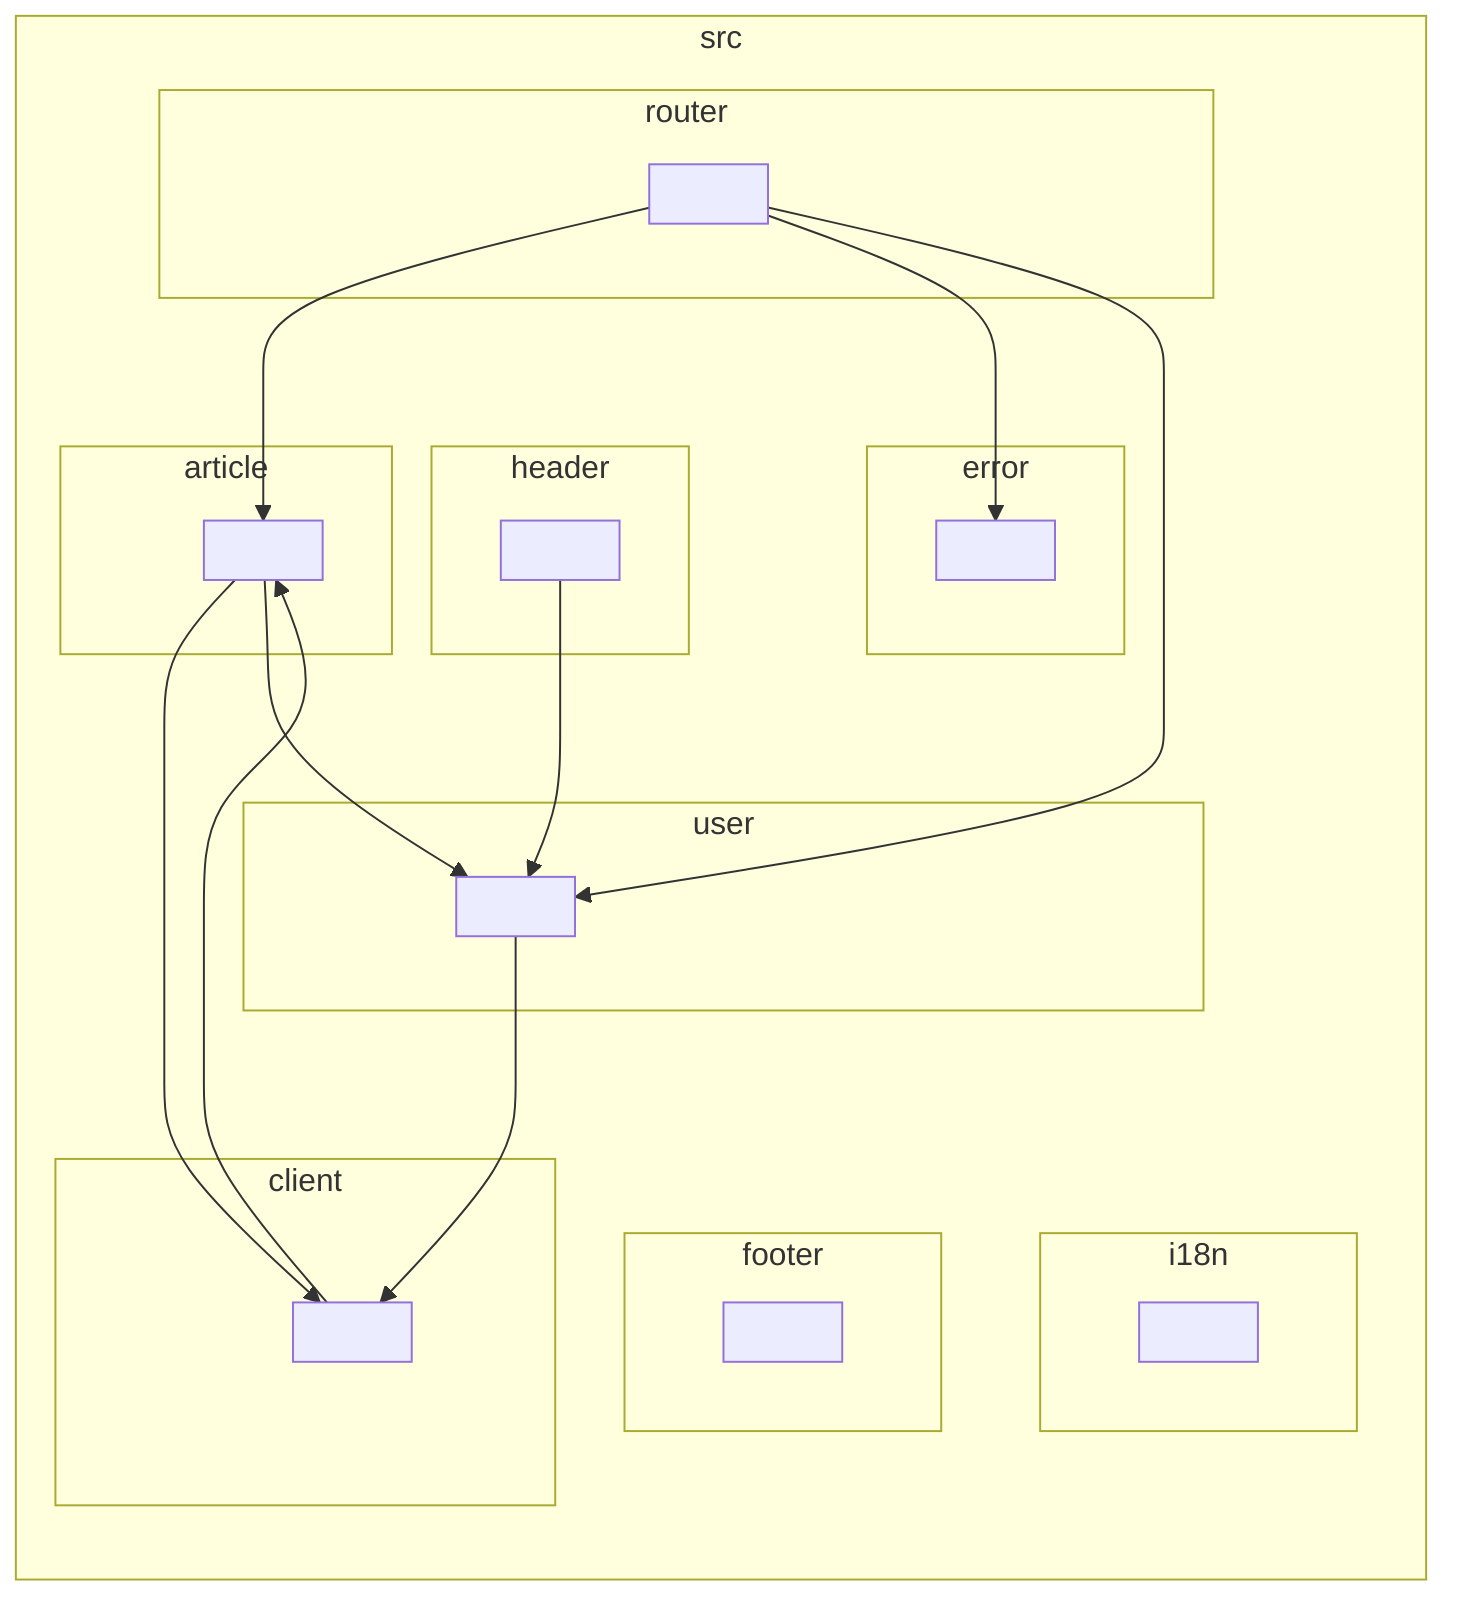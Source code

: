 flowchart LR

subgraph 0["src"]
subgraph 1["article"]
2[" "]
end
subgraph 3["client"]
4[" "]
end
subgraph 5["error"]
6[" "]
end
subgraph 7["footer"]
8[" "]
end
subgraph 9["header"]
A[" "]
end
subgraph B["i18n"]
C[" "]
end
subgraph D["router"]
E[" "]
end
subgraph F["user"]
G[" "]
end
end
2-->4
2-->G
4-->2
A-->G
E-->2
E-->6
E-->G
G-->4